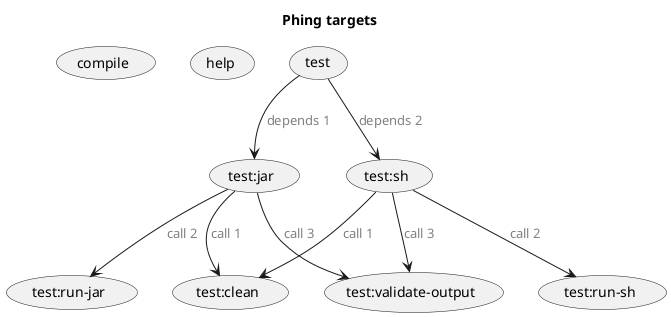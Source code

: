 @startuml
title Phing targets
skinparam defaultFontName Helvetica
skinparam arrowFontColor Grey

(compile)
(help)

(test) --> (test:jar) : depends 1
(test) --> (test:sh) : depends 2

(test:jar) --> (test:clean) : call 1
(test:jar) --> (test:run-jar) : call 2
(test:jar) --> (test:validate-output) : call 3

(test:sh) --> (test:clean) : call 1
(test:sh) --> (test:run-sh) : call 2
(test:sh) --> (test:validate-output) : call 3

@enduml
